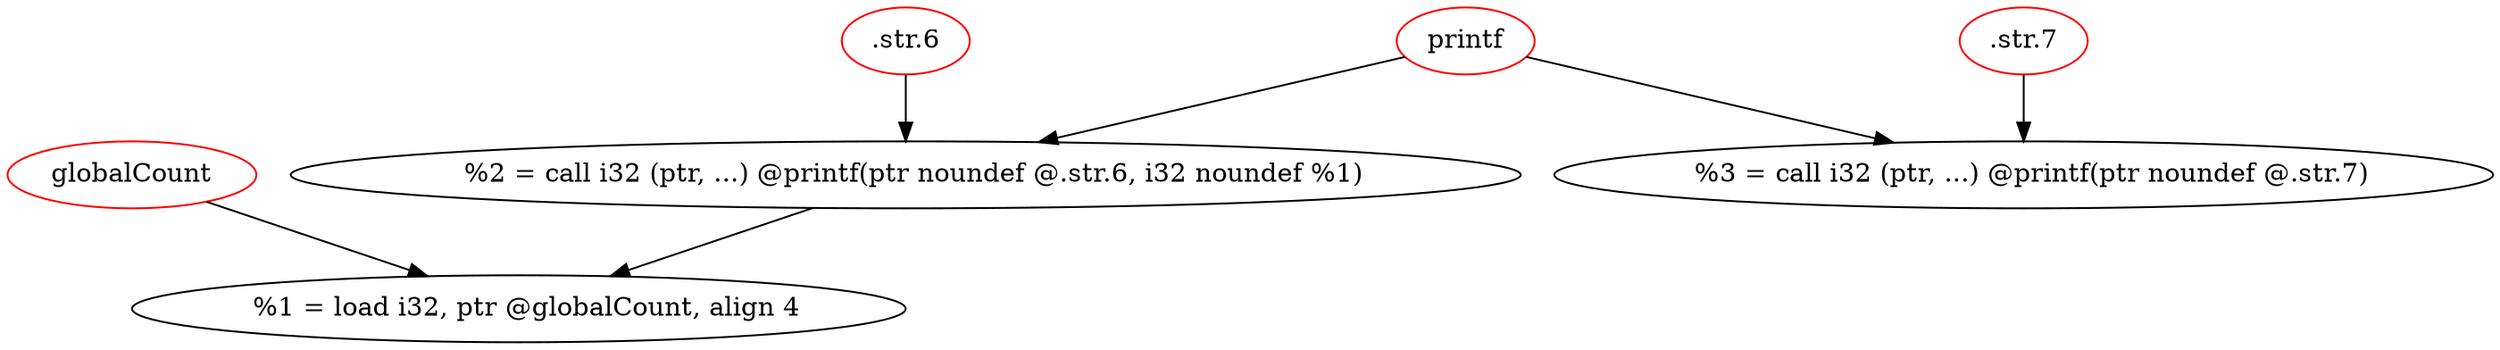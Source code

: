 digraph _Z9function8v {

"globalCount" -> "  %1 = load i32, ptr @globalCount, align 4";
"globalCount" [ color = red ]
".str.6" -> "  %2 = call i32 (ptr, ...) @printf(ptr noundef @.str.6, i32 noundef %1)";
".str.6" [ color = red ]
"  %2 = call i32 (ptr, ...) @printf(ptr noundef @.str.6, i32 noundef %1)" -> "  %1 = load i32, ptr @globalCount, align 4";
"printf" -> "  %2 = call i32 (ptr, ...) @printf(ptr noundef @.str.6, i32 noundef %1)";
"printf" [ color = red ]
".str.7" -> "  %3 = call i32 (ptr, ...) @printf(ptr noundef @.str.7)";
".str.7" [ color = red ]
"printf" -> "  %3 = call i32 (ptr, ...) @printf(ptr noundef @.str.7)";
"printf" [ color = red ]

}
